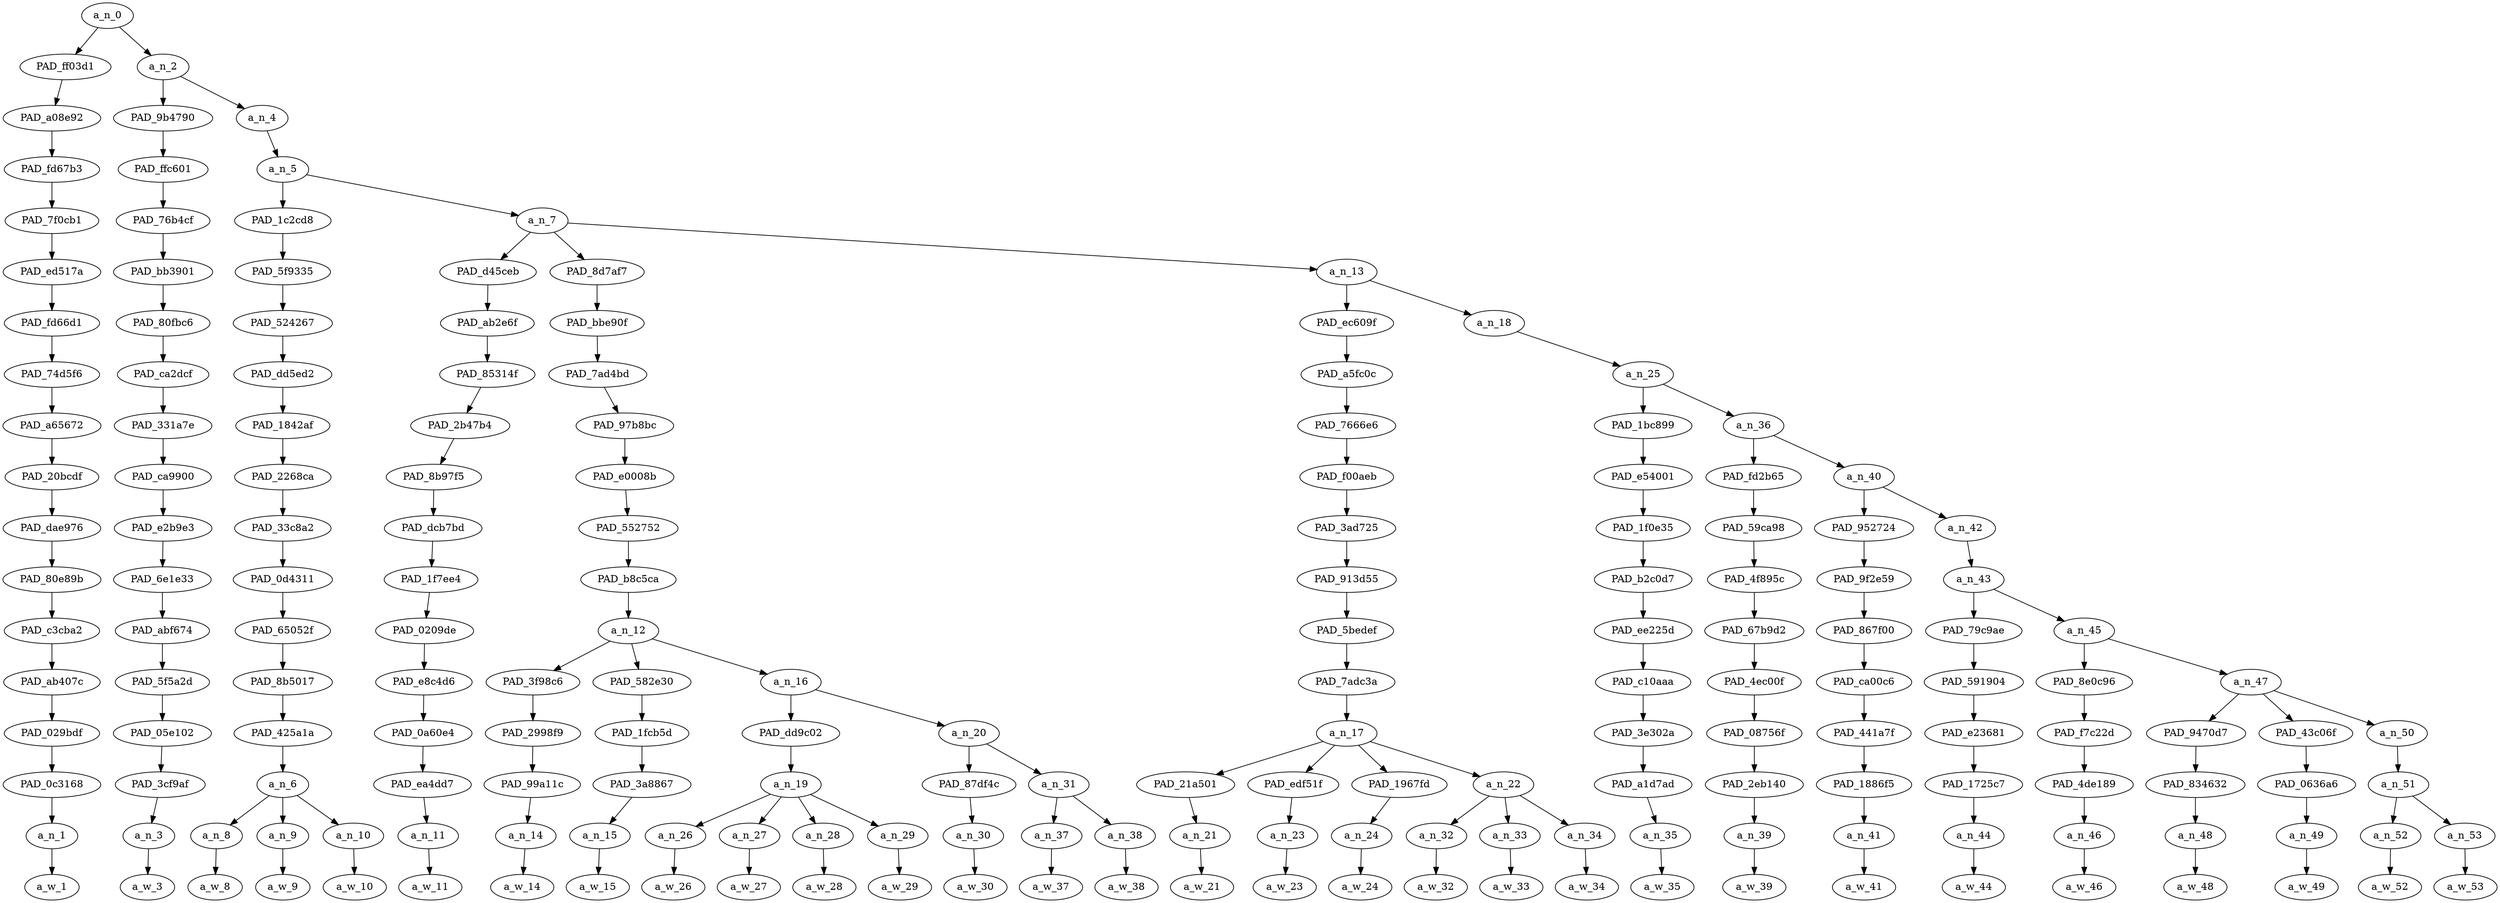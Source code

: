 strict digraph "" {
	a_n_0	[div_dir=-1,
		index=0,
		level=17,
		pos="1.9966362847222223,17!",
		text_span="[0, 1, 2, 3, 4, 5, 6, 7, 8, 9, 10, 11, 12, 13, 14, 15, 16, 17, 18, 19, 20, 21, 22, 23, 24, 25, 26, 27, 28, 29]",
		value=1.00000000];
	PAD_ff03d1	[div_dir=-1,
		index=0,
		level=16,
		pos="0.0,16!",
		text_span="[0]",
		value=0.03874907];
	a_n_0 -> PAD_ff03d1;
	a_n_2	[div_dir=1,
		index=1,
		level=16,
		pos="3.9932725694444446,16!",
		text_span="[1, 2, 3, 4, 5, 6, 7, 8, 9, 10, 11, 12, 13, 14, 15, 16, 17, 18, 19, 20, 21, 22, 23, 24, 25, 26, 27, 28, 29]",
		value=0.96124011];
	a_n_0 -> a_n_2;
	PAD_a08e92	[div_dir=-1,
		index=0,
		level=15,
		pos="0.0,15!",
		text_span="[0]",
		value=0.03874907];
	PAD_ff03d1 -> PAD_a08e92;
	PAD_fd67b3	[div_dir=-1,
		index=0,
		level=14,
		pos="0.0,14!",
		text_span="[0]",
		value=0.03874907];
	PAD_a08e92 -> PAD_fd67b3;
	PAD_7f0cb1	[div_dir=-1,
		index=0,
		level=13,
		pos="0.0,13!",
		text_span="[0]",
		value=0.03874907];
	PAD_fd67b3 -> PAD_7f0cb1;
	PAD_ed517a	[div_dir=-1,
		index=0,
		level=12,
		pos="0.0,12!",
		text_span="[0]",
		value=0.03874907];
	PAD_7f0cb1 -> PAD_ed517a;
	PAD_fd66d1	[div_dir=-1,
		index=0,
		level=11,
		pos="0.0,11!",
		text_span="[0]",
		value=0.03874907];
	PAD_ed517a -> PAD_fd66d1;
	PAD_74d5f6	[div_dir=-1,
		index=0,
		level=10,
		pos="0.0,10!",
		text_span="[0]",
		value=0.03874907];
	PAD_fd66d1 -> PAD_74d5f6;
	PAD_a65672	[div_dir=-1,
		index=0,
		level=9,
		pos="0.0,9!",
		text_span="[0]",
		value=0.03874907];
	PAD_74d5f6 -> PAD_a65672;
	PAD_20bcdf	[div_dir=-1,
		index=0,
		level=8,
		pos="0.0,8!",
		text_span="[0]",
		value=0.03874907];
	PAD_a65672 -> PAD_20bcdf;
	PAD_dae976	[div_dir=-1,
		index=0,
		level=7,
		pos="0.0,7!",
		text_span="[0]",
		value=0.03874907];
	PAD_20bcdf -> PAD_dae976;
	PAD_80e89b	[div_dir=-1,
		index=0,
		level=6,
		pos="0.0,6!",
		text_span="[0]",
		value=0.03874907];
	PAD_dae976 -> PAD_80e89b;
	PAD_c3cba2	[div_dir=-1,
		index=0,
		level=5,
		pos="0.0,5!",
		text_span="[0]",
		value=0.03874907];
	PAD_80e89b -> PAD_c3cba2;
	PAD_ab407c	[div_dir=-1,
		index=0,
		level=4,
		pos="0.0,4!",
		text_span="[0]",
		value=0.03874907];
	PAD_c3cba2 -> PAD_ab407c;
	PAD_029bdf	[div_dir=-1,
		index=0,
		level=3,
		pos="0.0,3!",
		text_span="[0]",
		value=0.03874907];
	PAD_ab407c -> PAD_029bdf;
	PAD_0c3168	[div_dir=-1,
		index=0,
		level=2,
		pos="0.0,2!",
		text_span="[0]",
		value=0.03874907];
	PAD_029bdf -> PAD_0c3168;
	a_n_1	[div_dir=-1,
		index=0,
		level=1,
		pos="0.0,1!",
		text_span="[0]",
		value=0.03874907];
	PAD_0c3168 -> a_n_1;
	a_w_1	[div_dir=0,
		index=0,
		level=0,
		pos="0,0!",
		text_span="[0]",
		value=i];
	a_n_1 -> a_w_1;
	PAD_9b4790	[div_dir=-1,
		index=1,
		level=15,
		pos="1.0,15!",
		text_span="[1]",
		value=0.02949213];
	a_n_2 -> PAD_9b4790;
	a_n_4	[div_dir=1,
		index=2,
		level=15,
		pos="6.986545138888889,15!",
		text_span="[2, 3, 4, 5, 6, 7, 8, 9, 10, 11, 12, 13, 14, 15, 16, 17, 18, 19, 20, 21, 22, 23, 24, 25, 26, 27, 28, 29]",
		value=0.93169356];
	a_n_2 -> a_n_4;
	PAD_ffc601	[div_dir=-1,
		index=1,
		level=14,
		pos="1.0,14!",
		text_span="[1]",
		value=0.02949213];
	PAD_9b4790 -> PAD_ffc601;
	PAD_76b4cf	[div_dir=-1,
		index=1,
		level=13,
		pos="1.0,13!",
		text_span="[1]",
		value=0.02949213];
	PAD_ffc601 -> PAD_76b4cf;
	PAD_bb3901	[div_dir=-1,
		index=1,
		level=12,
		pos="1.0,12!",
		text_span="[1]",
		value=0.02949213];
	PAD_76b4cf -> PAD_bb3901;
	PAD_80fbc6	[div_dir=-1,
		index=1,
		level=11,
		pos="1.0,11!",
		text_span="[1]",
		value=0.02949213];
	PAD_bb3901 -> PAD_80fbc6;
	PAD_ca2dcf	[div_dir=-1,
		index=1,
		level=10,
		pos="1.0,10!",
		text_span="[1]",
		value=0.02949213];
	PAD_80fbc6 -> PAD_ca2dcf;
	PAD_331a7e	[div_dir=-1,
		index=1,
		level=9,
		pos="1.0,9!",
		text_span="[1]",
		value=0.02949213];
	PAD_ca2dcf -> PAD_331a7e;
	PAD_ca9900	[div_dir=-1,
		index=1,
		level=8,
		pos="1.0,8!",
		text_span="[1]",
		value=0.02949213];
	PAD_331a7e -> PAD_ca9900;
	PAD_e2b9e3	[div_dir=-1,
		index=1,
		level=7,
		pos="1.0,7!",
		text_span="[1]",
		value=0.02949213];
	PAD_ca9900 -> PAD_e2b9e3;
	PAD_6e1e33	[div_dir=-1,
		index=1,
		level=6,
		pos="1.0,6!",
		text_span="[1]",
		value=0.02949213];
	PAD_e2b9e3 -> PAD_6e1e33;
	PAD_abf674	[div_dir=-1,
		index=1,
		level=5,
		pos="1.0,5!",
		text_span="[1]",
		value=0.02949213];
	PAD_6e1e33 -> PAD_abf674;
	PAD_5f5a2d	[div_dir=-1,
		index=1,
		level=4,
		pos="1.0,4!",
		text_span="[1]",
		value=0.02949213];
	PAD_abf674 -> PAD_5f5a2d;
	PAD_05e102	[div_dir=-1,
		index=1,
		level=3,
		pos="1.0,3!",
		text_span="[1]",
		value=0.02949213];
	PAD_5f5a2d -> PAD_05e102;
	PAD_3cf9af	[div_dir=-1,
		index=1,
		level=2,
		pos="1.0,2!",
		text_span="[1]",
		value=0.02949213];
	PAD_05e102 -> PAD_3cf9af;
	a_n_3	[div_dir=-1,
		index=1,
		level=1,
		pos="1.0,1!",
		text_span="[1]",
		value=0.02949213];
	PAD_3cf9af -> a_n_3;
	a_w_3	[div_dir=0,
		index=1,
		level=0,
		pos="1,0!",
		text_span="[1]",
		value=thought];
	a_n_3 -> a_w_3;
	a_n_5	[div_dir=1,
		index=2,
		level=14,
		pos="6.986545138888889,14!",
		text_span="[2, 3, 4, 5, 6, 7, 8, 9, 10, 11, 12, 13, 14, 15, 16, 17, 18, 19, 20, 21, 22, 23, 24, 25, 26, 27, 28, 29]",
		value=0.93162558];
	a_n_4 -> a_n_5;
	PAD_1c2cd8	[div_dir=1,
		index=2,
		level=13,
		pos="3.0,13!",
		text_span="[2, 3, 4]",
		value=0.16790591];
	a_n_5 -> PAD_1c2cd8;
	a_n_7	[div_dir=1,
		index=3,
		level=13,
		pos="10.973090277777779,13!",
		text_span="[5, 6, 7, 8, 9, 10, 11, 12, 13, 14, 15, 16, 17, 18, 19, 20, 21, 22, 23, 24, 25, 26, 27, 28, 29]",
		value=0.76365170];
	a_n_5 -> a_n_7;
	PAD_5f9335	[div_dir=1,
		index=2,
		level=12,
		pos="3.0,12!",
		text_span="[2, 3, 4]",
		value=0.16790591];
	PAD_1c2cd8 -> PAD_5f9335;
	PAD_524267	[div_dir=1,
		index=2,
		level=11,
		pos="3.0,11!",
		text_span="[2, 3, 4]",
		value=0.16790591];
	PAD_5f9335 -> PAD_524267;
	PAD_dd5ed2	[div_dir=1,
		index=2,
		level=10,
		pos="3.0,10!",
		text_span="[2, 3, 4]",
		value=0.16790591];
	PAD_524267 -> PAD_dd5ed2;
	PAD_1842af	[div_dir=1,
		index=2,
		level=9,
		pos="3.0,9!",
		text_span="[2, 3, 4]",
		value=0.16790591];
	PAD_dd5ed2 -> PAD_1842af;
	PAD_2268ca	[div_dir=1,
		index=2,
		level=8,
		pos="3.0,8!",
		text_span="[2, 3, 4]",
		value=0.16790591];
	PAD_1842af -> PAD_2268ca;
	PAD_33c8a2	[div_dir=1,
		index=2,
		level=7,
		pos="3.0,7!",
		text_span="[2, 3, 4]",
		value=0.16790591];
	PAD_2268ca -> PAD_33c8a2;
	PAD_0d4311	[div_dir=1,
		index=2,
		level=6,
		pos="3.0,6!",
		text_span="[2, 3, 4]",
		value=0.16790591];
	PAD_33c8a2 -> PAD_0d4311;
	PAD_65052f	[div_dir=1,
		index=2,
		level=5,
		pos="3.0,5!",
		text_span="[2, 3, 4]",
		value=0.16790591];
	PAD_0d4311 -> PAD_65052f;
	PAD_8b5017	[div_dir=1,
		index=2,
		level=4,
		pos="3.0,4!",
		text_span="[2, 3, 4]",
		value=0.16790591];
	PAD_65052f -> PAD_8b5017;
	PAD_425a1a	[div_dir=1,
		index=2,
		level=3,
		pos="3.0,3!",
		text_span="[2, 3, 4]",
		value=0.16790591];
	PAD_8b5017 -> PAD_425a1a;
	a_n_6	[div_dir=1,
		index=2,
		level=2,
		pos="3.0,2!",
		text_span="[2, 3, 4]",
		value=0.16790591];
	PAD_425a1a -> a_n_6;
	a_n_8	[div_dir=-1,
		index=2,
		level=1,
		pos="2.0,1!",
		text_span="[2]",
		value=0.02824702];
	a_n_6 -> a_n_8;
	a_n_9	[div_dir=1,
		index=3,
		level=1,
		pos="3.0,1!",
		text_span="[3]",
		value=0.07157719];
	a_n_6 -> a_n_9;
	a_n_10	[div_dir=1,
		index=4,
		level=1,
		pos="4.0,1!",
		text_span="[4]",
		value=0.06801003];
	a_n_6 -> a_n_10;
	a_w_8	[div_dir=0,
		index=2,
		level=0,
		pos="2,0!",
		text_span="[2]",
		value=the];
	a_n_8 -> a_w_8;
	a_w_9	[div_dir=0,
		index=3,
		level=0,
		pos="3,0!",
		text_span="[3]",
		value=german];
	a_n_9 -> a_w_9;
	a_w_10	[div_dir=0,
		index=4,
		level=0,
		pos="4,0!",
		text_span="[4]",
		value=refugees];
	a_n_10 -> a_w_10;
	PAD_d45ceb	[div_dir=-1,
		index=3,
		level=12,
		pos="5.0,12!",
		text_span="[5]",
		value=0.02289859];
	a_n_7 -> PAD_d45ceb;
	PAD_8d7af7	[div_dir=1,
		index=4,
		level=12,
		pos="8.041666666666666,12!",
		text_span="[6, 7, 8, 9, 10, 11, 12, 13, 14]",
		value=0.28946326];
	a_n_7 -> PAD_8d7af7;
	a_n_13	[div_dir=-1,
		index=5,
		level=12,
		pos="19.877604166666668,12!",
		text_span="[15, 16, 17, 18, 19, 20, 21, 22, 23, 24, 25, 26, 27, 28, 29]",
		value=0.45124184];
	a_n_7 -> a_n_13;
	PAD_ab2e6f	[div_dir=-1,
		index=3,
		level=11,
		pos="5.0,11!",
		text_span="[5]",
		value=0.02289859];
	PAD_d45ceb -> PAD_ab2e6f;
	PAD_85314f	[div_dir=-1,
		index=3,
		level=10,
		pos="5.0,10!",
		text_span="[5]",
		value=0.02289859];
	PAD_ab2e6f -> PAD_85314f;
	PAD_2b47b4	[div_dir=-1,
		index=3,
		level=9,
		pos="5.0,9!",
		text_span="[5]",
		value=0.02289859];
	PAD_85314f -> PAD_2b47b4;
	PAD_8b97f5	[div_dir=-1,
		index=3,
		level=8,
		pos="5.0,8!",
		text_span="[5]",
		value=0.02289859];
	PAD_2b47b4 -> PAD_8b97f5;
	PAD_dcb7bd	[div_dir=-1,
		index=3,
		level=7,
		pos="5.0,7!",
		text_span="[5]",
		value=0.02289859];
	PAD_8b97f5 -> PAD_dcb7bd;
	PAD_1f7ee4	[div_dir=-1,
		index=3,
		level=6,
		pos="5.0,6!",
		text_span="[5]",
		value=0.02289859];
	PAD_dcb7bd -> PAD_1f7ee4;
	PAD_0209de	[div_dir=-1,
		index=3,
		level=5,
		pos="5.0,5!",
		text_span="[5]",
		value=0.02289859];
	PAD_1f7ee4 -> PAD_0209de;
	PAD_e8c4d6	[div_dir=-1,
		index=3,
		level=4,
		pos="5.0,4!",
		text_span="[5]",
		value=0.02289859];
	PAD_0209de -> PAD_e8c4d6;
	PAD_0a60e4	[div_dir=-1,
		index=3,
		level=3,
		pos="5.0,3!",
		text_span="[5]",
		value=0.02289859];
	PAD_e8c4d6 -> PAD_0a60e4;
	PAD_ea4dd7	[div_dir=-1,
		index=3,
		level=2,
		pos="5.0,2!",
		text_span="[5]",
		value=0.02289859];
	PAD_0a60e4 -> PAD_ea4dd7;
	a_n_11	[div_dir=-1,
		index=5,
		level=1,
		pos="5.0,1!",
		text_span="[5]",
		value=0.02289859];
	PAD_ea4dd7 -> a_n_11;
	a_w_11	[div_dir=0,
		index=5,
		level=0,
		pos="5,0!",
		text_span="[5]",
		value=were];
	a_n_11 -> a_w_11;
	PAD_bbe90f	[div_dir=1,
		index=4,
		level=11,
		pos="8.041666666666666,11!",
		text_span="[6, 7, 8, 9, 10, 11, 12, 13, 14]",
		value=0.28946326];
	PAD_8d7af7 -> PAD_bbe90f;
	PAD_7ad4bd	[div_dir=1,
		index=4,
		level=10,
		pos="8.041666666666666,10!",
		text_span="[6, 7, 8, 9, 10, 11, 12, 13, 14]",
		value=0.28946326];
	PAD_bbe90f -> PAD_7ad4bd;
	PAD_97b8bc	[div_dir=1,
		index=4,
		level=9,
		pos="8.041666666666666,9!",
		text_span="[6, 7, 8, 9, 10, 11, 12, 13, 14]",
		value=0.28946326];
	PAD_7ad4bd -> PAD_97b8bc;
	PAD_e0008b	[div_dir=1,
		index=4,
		level=8,
		pos="8.041666666666666,8!",
		text_span="[6, 7, 8, 9, 10, 11, 12, 13, 14]",
		value=0.28946326];
	PAD_97b8bc -> PAD_e0008b;
	PAD_552752	[div_dir=1,
		index=4,
		level=7,
		pos="8.041666666666666,7!",
		text_span="[6, 7, 8, 9, 10, 11, 12, 13, 14]",
		value=0.28946326];
	PAD_e0008b -> PAD_552752;
	PAD_b8c5ca	[div_dir=1,
		index=4,
		level=6,
		pos="8.041666666666666,6!",
		text_span="[6, 7, 8, 9, 10, 11, 12, 13, 14]",
		value=0.28946326];
	PAD_552752 -> PAD_b8c5ca;
	a_n_12	[div_dir=1,
		index=4,
		level=5,
		pos="8.041666666666666,5!",
		text_span="[6, 7, 8, 9, 10, 11, 12, 13, 14]",
		value=0.28946326];
	PAD_b8c5ca -> a_n_12;
	PAD_3f98c6	[div_dir=1,
		index=4,
		level=4,
		pos="6.0,4!",
		text_span="[6]",
		value=0.02293323];
	a_n_12 -> PAD_3f98c6;
	PAD_582e30	[div_dir=-1,
		index=5,
		level=4,
		pos="7.0,4!",
		text_span="[7]",
		value=0.01813162];
	a_n_12 -> PAD_582e30;
	a_n_16	[div_dir=1,
		index=6,
		level=4,
		pos="11.125,4!",
		text_span="[8, 9, 10, 11, 12, 13, 14]",
		value=0.24822152];
	a_n_12 -> a_n_16;
	PAD_2998f9	[div_dir=1,
		index=4,
		level=3,
		pos="6.0,3!",
		text_span="[6]",
		value=0.02293323];
	PAD_3f98c6 -> PAD_2998f9;
	PAD_99a11c	[div_dir=1,
		index=4,
		level=2,
		pos="6.0,2!",
		text_span="[6]",
		value=0.02293323];
	PAD_2998f9 -> PAD_99a11c;
	a_n_14	[div_dir=1,
		index=6,
		level=1,
		pos="6.0,1!",
		text_span="[6]",
		value=0.02293323];
	PAD_99a11c -> a_n_14;
	a_w_14	[div_dir=0,
		index=6,
		level=0,
		pos="6,0!",
		text_span="[6]",
		value=because];
	a_n_14 -> a_w_14;
	PAD_1fcb5d	[div_dir=-1,
		index=5,
		level=3,
		pos="7.0,3!",
		text_span="[7]",
		value=0.01813162];
	PAD_582e30 -> PAD_1fcb5d;
	PAD_3a8867	[div_dir=-1,
		index=5,
		level=2,
		pos="7.0,2!",
		text_span="[7]",
		value=0.01813162];
	PAD_1fcb5d -> PAD_3a8867;
	a_n_15	[div_dir=-1,
		index=7,
		level=1,
		pos="7.0,1!",
		text_span="[7]",
		value=0.01813162];
	PAD_3a8867 -> a_n_15;
	a_w_15	[div_dir=0,
		index=7,
		level=0,
		pos="7,0!",
		text_span="[7]",
		value=of];
	a_n_15 -> a_w_15;
	PAD_dd9c02	[div_dir=1,
		index=6,
		level=3,
		pos="9.5,3!",
		text_span="[8, 9, 10, 11]",
		value=0.15367992];
	a_n_16 -> PAD_dd9c02;
	a_n_20	[div_dir=1,
		index=7,
		level=3,
		pos="12.75,3!",
		text_span="[12, 13, 14]",
		value=0.09431561];
	a_n_16 -> a_n_20;
	a_n_19	[div_dir=1,
		index=6,
		level=2,
		pos="9.5,2!",
		text_span="[8, 9, 10, 11]",
		value=0.15367992];
	PAD_dd9c02 -> a_n_19;
	a_n_26	[div_dir=1,
		index=8,
		level=1,
		pos="8.0,1!",
		text_span="[8]",
		value=0.02342783];
	a_n_19 -> a_n_26;
	a_n_27	[div_dir=-1,
		index=9,
		level=1,
		pos="9.0,1!",
		text_span="[9]",
		value=0.02584598];
	a_n_19 -> a_n_27;
	a_n_28	[div_dir=1,
		index=10,
		level=1,
		pos="10.0,1!",
		text_span="[10]",
		value=0.05244268];
	a_n_19 -> a_n_28;
	a_n_29	[div_dir=1,
		index=11,
		level=1,
		pos="11.0,1!",
		text_span="[11]",
		value=0.05178195];
	a_n_19 -> a_n_29;
	a_w_26	[div_dir=0,
		index=8,
		level=0,
		pos="8,0!",
		text_span="[8]",
		value=yet];
	a_n_26 -> a_w_26;
	a_w_27	[div_dir=0,
		index=9,
		level=0,
		pos="9,0!",
		text_span="[9]",
		value=another];
	a_n_27 -> a_w_27;
	a_w_28	[div_dir=0,
		index=10,
		level=0,
		pos="10,0!",
		text_span="[10]",
		value=french];
	a_n_28 -> a_w_28;
	a_w_29	[div_dir=0,
		index=11,
		level=0,
		pos="11,0!",
		text_span="[11]",
		value=invasion];
	a_n_29 -> a_w_29;
	PAD_87df4c	[div_dir=-1,
		index=7,
		level=2,
		pos="12.0,2!",
		text_span="[12]",
		value=0.02285676];
	a_n_20 -> PAD_87df4c;
	a_n_31	[div_dir=1,
		index=8,
		level=2,
		pos="13.5,2!",
		text_span="[13, 14]",
		value=0.07132351];
	a_n_20 -> a_n_31;
	a_n_30	[div_dir=-1,
		index=12,
		level=1,
		pos="12.0,1!",
		text_span="[12]",
		value=0.02285676];
	PAD_87df4c -> a_n_30;
	a_w_30	[div_dir=0,
		index=12,
		level=0,
		pos="12,0!",
		text_span="[12]",
		value=of1];
	a_n_30 -> a_w_30;
	a_n_37	[div_dir=1,
		index=13,
		level=1,
		pos="13.0,1!",
		text_span="[13]",
		value=0.03041157];
	a_n_31 -> a_n_37;
	a_n_38	[div_dir=1,
		index=14,
		level=1,
		pos="14.0,1!",
		text_span="[14]",
		value=0.04066368];
	a_n_31 -> a_n_38;
	a_w_37	[div_dir=0,
		index=13,
		level=0,
		pos="13,0!",
		text_span="[13]",
		value=their];
	a_n_37 -> a_w_37;
	a_w_38	[div_dir=0,
		index=14,
		level=0,
		pos="14,0!",
		text_span="[14]",
		value=homeland];
	a_n_38 -> a_w_38;
	PAD_ec609f	[div_dir=1,
		index=5,
		level=11,
		pos="17.75,11!",
		text_span="[15, 16, 17, 18, 19, 20]",
		value=0.17939684];
	a_n_13 -> PAD_ec609f;
	a_n_18	[div_dir=-1,
		index=6,
		level=11,
		pos="22.005208333333336,11!",
		text_span="[21, 22, 23, 24, 25, 26, 27, 28, 29]",
		value=0.27177536];
	a_n_13 -> a_n_18;
	PAD_a5fc0c	[div_dir=1,
		index=5,
		level=10,
		pos="17.75,10!",
		text_span="[15, 16, 17, 18, 19, 20]",
		value=0.17939684];
	PAD_ec609f -> PAD_a5fc0c;
	PAD_7666e6	[div_dir=1,
		index=5,
		level=9,
		pos="17.75,9!",
		text_span="[15, 16, 17, 18, 19, 20]",
		value=0.17939684];
	PAD_a5fc0c -> PAD_7666e6;
	PAD_f00aeb	[div_dir=1,
		index=5,
		level=8,
		pos="17.75,8!",
		text_span="[15, 16, 17, 18, 19, 20]",
		value=0.17939684];
	PAD_7666e6 -> PAD_f00aeb;
	PAD_3ad725	[div_dir=1,
		index=5,
		level=7,
		pos="17.75,7!",
		text_span="[15, 16, 17, 18, 19, 20]",
		value=0.17939684];
	PAD_f00aeb -> PAD_3ad725;
	PAD_913d55	[div_dir=1,
		index=5,
		level=6,
		pos="17.75,6!",
		text_span="[15, 16, 17, 18, 19, 20]",
		value=0.17939684];
	PAD_3ad725 -> PAD_913d55;
	PAD_5bedef	[div_dir=1,
		index=5,
		level=5,
		pos="17.75,5!",
		text_span="[15, 16, 17, 18, 19, 20]",
		value=0.17939684];
	PAD_913d55 -> PAD_5bedef;
	PAD_7adc3a	[div_dir=1,
		index=7,
		level=4,
		pos="17.75,4!",
		text_span="[15, 16, 17, 18, 19, 20]",
		value=0.17939684];
	PAD_5bedef -> PAD_7adc3a;
	a_n_17	[div_dir=1,
		index=8,
		level=3,
		pos="17.75,3!",
		text_span="[15, 16, 17, 18, 19, 20]",
		value=0.17939684];
	PAD_7adc3a -> a_n_17;
	PAD_21a501	[div_dir=1,
		index=9,
		level=2,
		pos="15.0,2!",
		text_span="[15]",
		value=0.02327529];
	a_n_17 -> PAD_21a501;
	PAD_edf51f	[div_dir=1,
		index=11,
		level=2,
		pos="19.0,2!",
		text_span="[19]",
		value=0.03632729];
	a_n_17 -> PAD_edf51f;
	PAD_1967fd	[div_dir=-1,
		index=12,
		level=2,
		pos="20.0,2!",
		text_span="[20]",
		value=0.04008500];
	a_n_17 -> PAD_1967fd;
	a_n_22	[div_dir=1,
		index=10,
		level=2,
		pos="17.0,2!",
		text_span="[16, 17, 18]",
		value=0.07967751];
	a_n_17 -> a_n_22;
	a_n_21	[div_dir=1,
		index=15,
		level=1,
		pos="15.0,1!",
		text_span="[15]",
		value=0.02327529];
	PAD_21a501 -> a_n_21;
	a_w_21	[div_dir=0,
		index=15,
		level=0,
		pos="15,0!",
		text_span="[15]",
		value=the1];
	a_n_21 -> a_w_21;
	a_n_23	[div_dir=1,
		index=19,
		level=1,
		pos="19.0,1!",
		text_span="[19]",
		value=0.03632729];
	PAD_edf51f -> a_n_23;
	a_w_23	[div_dir=0,
		index=19,
		level=0,
		pos="19,0!",
		text_span="[19]",
		value=historical];
	a_n_23 -> a_w_23;
	a_n_24	[div_dir=-1,
		index=20,
		level=1,
		pos="20.0,1!",
		text_span="[20]",
		value=0.04008500];
	PAD_1967fd -> a_n_24;
	a_w_24	[div_dir=0,
		index=20,
		level=0,
		pos="20,0!",
		text_span="[20]",
		value=scenario];
	a_n_24 -> a_w_24;
	a_n_32	[div_dir=-1,
		index=16,
		level=1,
		pos="16.0,1!",
		text_span="[16]",
		value=0.02930477];
	a_n_22 -> a_n_32;
	a_n_33	[div_dir=1,
		index=17,
		level=1,
		pos="17.0,1!",
		text_span="[17]",
		value=0.02101138];
	a_n_22 -> a_n_33;
	a_n_34	[div_dir=1,
		index=18,
		level=1,
		pos="18.0,1!",
		text_span="[18]",
		value=0.02935746];
	a_n_22 -> a_n_34;
	a_w_32	[div_dir=0,
		index=16,
		level=0,
		pos="16,0!",
		text_span="[16]",
		value=vastly];
	a_n_32 -> a_w_32;
	a_w_33	[div_dir=0,
		index=17,
		level=0,
		pos="17,0!",
		text_span="[17]",
		value=more];
	a_n_33 -> a_w_33;
	a_w_34	[div_dir=0,
		index=18,
		level=0,
		pos="18,0!",
		text_span="[18]",
		value=common];
	a_n_34 -> a_w_34;
	a_n_25	[div_dir=-1,
		index=6,
		level=10,
		pos="22.005208333333336,10!",
		text_span="[21, 22, 23, 24, 25, 26, 27, 28, 29]",
		value=0.27166195];
	a_n_18 -> a_n_25;
	PAD_1bc899	[div_dir=-1,
		index=6,
		level=9,
		pos="21.0,9!",
		text_span="[21]",
		value=0.03193683];
	a_n_25 -> PAD_1bc899;
	a_n_36	[div_dir=-1,
		index=7,
		level=9,
		pos="23.010416666666668,9!",
		text_span="[22, 23, 24, 25, 26, 27, 28, 29]",
		value=0.23961172];
	a_n_25 -> a_n_36;
	PAD_e54001	[div_dir=-1,
		index=6,
		level=8,
		pos="21.0,8!",
		text_span="[21]",
		value=0.03193683];
	PAD_1bc899 -> PAD_e54001;
	PAD_1f0e35	[div_dir=-1,
		index=6,
		level=7,
		pos="21.0,7!",
		text_span="[21]",
		value=0.03193683];
	PAD_e54001 -> PAD_1f0e35;
	PAD_b2c0d7	[div_dir=-1,
		index=6,
		level=6,
		pos="21.0,6!",
		text_span="[21]",
		value=0.03193683];
	PAD_1f0e35 -> PAD_b2c0d7;
	PAD_ee225d	[div_dir=-1,
		index=6,
		level=5,
		pos="21.0,5!",
		text_span="[21]",
		value=0.03193683];
	PAD_b2c0d7 -> PAD_ee225d;
	PAD_c10aaa	[div_dir=-1,
		index=8,
		level=4,
		pos="21.0,4!",
		text_span="[21]",
		value=0.03193683];
	PAD_ee225d -> PAD_c10aaa;
	PAD_3e302a	[div_dir=-1,
		index=9,
		level=3,
		pos="21.0,3!",
		text_span="[21]",
		value=0.03193683];
	PAD_c10aaa -> PAD_3e302a;
	PAD_a1d7ad	[div_dir=-1,
		index=13,
		level=2,
		pos="21.0,2!",
		text_span="[21]",
		value=0.03193683];
	PAD_3e302a -> PAD_a1d7ad;
	a_n_35	[div_dir=-1,
		index=21,
		level=1,
		pos="21.0,1!",
		text_span="[21]",
		value=0.03193683];
	PAD_a1d7ad -> a_n_35;
	a_w_35	[div_dir=0,
		index=21,
		level=0,
		pos="21,0!",
		text_span="[21]",
		value=i1];
	a_n_35 -> a_w_35;
	PAD_fd2b65	[div_dir=1,
		index=7,
		level=8,
		pos="22.0,8!",
		text_span="[22]",
		value=0.02905993];
	a_n_36 -> PAD_fd2b65;
	a_n_40	[div_dir=-1,
		index=8,
		level=8,
		pos="24.020833333333336,8!",
		text_span="[23, 24, 25, 26, 27, 28, 29]",
		value=0.21048517];
	a_n_36 -> a_n_40;
	PAD_59ca98	[div_dir=1,
		index=7,
		level=7,
		pos="22.0,7!",
		text_span="[22]",
		value=0.02905993];
	PAD_fd2b65 -> PAD_59ca98;
	PAD_4f895c	[div_dir=1,
		index=7,
		level=6,
		pos="22.0,6!",
		text_span="[22]",
		value=0.02905993];
	PAD_59ca98 -> PAD_4f895c;
	PAD_67b9d2	[div_dir=1,
		index=7,
		level=5,
		pos="22.0,5!",
		text_span="[22]",
		value=0.02905993];
	PAD_4f895c -> PAD_67b9d2;
	PAD_4ec00f	[div_dir=1,
		index=9,
		level=4,
		pos="22.0,4!",
		text_span="[22]",
		value=0.02905993];
	PAD_67b9d2 -> PAD_4ec00f;
	PAD_08756f	[div_dir=1,
		index=10,
		level=3,
		pos="22.0,3!",
		text_span="[22]",
		value=0.02905993];
	PAD_4ec00f -> PAD_08756f;
	PAD_2eb140	[div_dir=1,
		index=14,
		level=2,
		pos="22.0,2!",
		text_span="[22]",
		value=0.02905993];
	PAD_08756f -> PAD_2eb140;
	a_n_39	[div_dir=1,
		index=22,
		level=1,
		pos="22.0,1!",
		text_span="[22]",
		value=0.02905993];
	PAD_2eb140 -> a_n_39;
	a_w_39	[div_dir=0,
		index=22,
		level=0,
		pos="22,0!",
		text_span="[22]",
		value=may];
	a_n_39 -> a_w_39;
	PAD_952724	[div_dir=-1,
		index=8,
		level=7,
		pos="23.0,7!",
		text_span="[23]",
		value=0.02571505];
	a_n_40 -> PAD_952724;
	a_n_42	[div_dir=-1,
		index=9,
		level=7,
		pos="25.041666666666668,7!",
		text_span="[24, 25, 26, 27, 28, 29]",
		value=0.18465565];
	a_n_40 -> a_n_42;
	PAD_9f2e59	[div_dir=-1,
		index=8,
		level=6,
		pos="23.0,6!",
		text_span="[23]",
		value=0.02571505];
	PAD_952724 -> PAD_9f2e59;
	PAD_867f00	[div_dir=-1,
		index=8,
		level=5,
		pos="23.0,5!",
		text_span="[23]",
		value=0.02571505];
	PAD_9f2e59 -> PAD_867f00;
	PAD_ca00c6	[div_dir=-1,
		index=10,
		level=4,
		pos="23.0,4!",
		text_span="[23]",
		value=0.02571505];
	PAD_867f00 -> PAD_ca00c6;
	PAD_441a7f	[div_dir=-1,
		index=11,
		level=3,
		pos="23.0,3!",
		text_span="[23]",
		value=0.02571505];
	PAD_ca00c6 -> PAD_441a7f;
	PAD_1886f5	[div_dir=-1,
		index=15,
		level=2,
		pos="23.0,2!",
		text_span="[23]",
		value=0.02571505];
	PAD_441a7f -> PAD_1886f5;
	a_n_41	[div_dir=-1,
		index=23,
		level=1,
		pos="23.0,1!",
		text_span="[23]",
		value=0.02571505];
	PAD_1886f5 -> a_n_41;
	a_w_41	[div_dir=0,
		index=23,
		level=0,
		pos="23,0!",
		text_span="[23]",
		value=have];
	a_n_41 -> a_w_41;
	a_n_43	[div_dir=-1,
		index=9,
		level=6,
		pos="25.041666666666668,6!",
		text_span="[24, 25, 26, 27, 28, 29]",
		value=0.18456724];
	a_n_42 -> a_n_43;
	PAD_79c9ae	[div_dir=-1,
		index=9,
		level=5,
		pos="24.0,5!",
		text_span="[24]",
		value=0.01782810];
	a_n_43 -> PAD_79c9ae;
	a_n_45	[div_dir=-1,
		index=10,
		level=5,
		pos="26.083333333333336,5!",
		text_span="[25, 26, 27, 28, 29]",
		value=0.16665073];
	a_n_43 -> a_n_45;
	PAD_591904	[div_dir=-1,
		index=11,
		level=4,
		pos="24.0,4!",
		text_span="[24]",
		value=0.01782810];
	PAD_79c9ae -> PAD_591904;
	PAD_e23681	[div_dir=-1,
		index=12,
		level=3,
		pos="24.0,3!",
		text_span="[24]",
		value=0.01782810];
	PAD_591904 -> PAD_e23681;
	PAD_1725c7	[div_dir=-1,
		index=16,
		level=2,
		pos="24.0,2!",
		text_span="[24]",
		value=0.01782810];
	PAD_e23681 -> PAD_1725c7;
	a_n_44	[div_dir=-1,
		index=24,
		level=1,
		pos="24.0,1!",
		text_span="[24]",
		value=0.01782810];
	PAD_1725c7 -> a_n_44;
	a_w_44	[div_dir=0,
		index=24,
		level=0,
		pos="24,0!",
		text_span="[24]",
		value=to];
	a_n_44 -> a_w_44;
	PAD_8e0c96	[div_dir=-1,
		index=12,
		level=4,
		pos="25.0,4!",
		text_span="[25]",
		value=0.03205043];
	a_n_45 -> PAD_8e0c96;
	a_n_47	[div_dir=-1,
		index=13,
		level=4,
		pos="27.166666666666668,4!",
		text_span="[26, 27, 28, 29]",
		value=0.13451319];
	a_n_45 -> a_n_47;
	PAD_f7c22d	[div_dir=-1,
		index=13,
		level=3,
		pos="25.0,3!",
		text_span="[25]",
		value=0.03205043];
	PAD_8e0c96 -> PAD_f7c22d;
	PAD_4de189	[div_dir=-1,
		index=17,
		level=2,
		pos="25.0,2!",
		text_span="[25]",
		value=0.03205043];
	PAD_f7c22d -> PAD_4de189;
	a_n_46	[div_dir=-1,
		index=25,
		level=1,
		pos="25.0,1!",
		text_span="[25]",
		value=0.03205043];
	PAD_4de189 -> a_n_46;
	a_w_46	[div_dir=0,
		index=25,
		level=0,
		pos="25,0!",
		text_span="[25]",
		value=check];
	a_n_46 -> a_w_46;
	PAD_9470d7	[div_dir=-1,
		index=14,
		level=3,
		pos="26.0,3!",
		text_span="[26]",
		value=0.02320787];
	a_n_47 -> PAD_9470d7;
	PAD_43c06f	[div_dir=-1,
		index=15,
		level=3,
		pos="27.0,3!",
		text_span="[27]",
		value=0.03797648];
	a_n_47 -> PAD_43c06f;
	a_n_50	[div_dir=1,
		index=16,
		level=3,
		pos="28.5,3!",
		text_span="[28, 29]",
		value=0.07328628];
	a_n_47 -> a_n_50;
	PAD_834632	[div_dir=-1,
		index=18,
		level=2,
		pos="26.0,2!",
		text_span="[26]",
		value=0.02320787];
	PAD_9470d7 -> PAD_834632;
	a_n_48	[div_dir=-1,
		index=26,
		level=1,
		pos="26.0,1!",
		text_span="[26]",
		value=0.02320787];
	PAD_834632 -> a_n_48;
	a_w_48	[div_dir=0,
		index=26,
		level=0,
		pos="26,0!",
		text_span="[26]",
		value=the2];
	a_n_48 -> a_w_48;
	PAD_0636a6	[div_dir=-1,
		index=19,
		level=2,
		pos="27.0,2!",
		text_span="[27]",
		value=0.03797648];
	PAD_43c06f -> PAD_0636a6;
	a_n_49	[div_dir=-1,
		index=27,
		level=1,
		pos="27.0,1!",
		text_span="[27]",
		value=0.03797648];
	PAD_0636a6 -> a_n_49;
	a_w_49	[div_dir=0,
		index=27,
		level=0,
		pos="27,0!",
		text_span="[27]",
		value=news];
	a_n_49 -> a_w_49;
	a_n_51	[div_dir=1,
		index=20,
		level=2,
		pos="28.5,2!",
		text_span="[28, 29]",
		value=0.07327873];
	a_n_50 -> a_n_51;
	a_n_52	[div_dir=1,
		index=28,
		level=1,
		pos="28.0,1!",
		text_span="[28]",
		value=0.02737939];
	a_n_51 -> a_n_52;
	a_n_53	[div_dir=1,
		index=29,
		level=1,
		pos="29.0,1!",
		text_span="[29]",
		value=0.04589178];
	a_n_51 -> a_n_53;
	a_w_52	[div_dir=0,
		index=28,
		level=0,
		pos="28,0!",
		text_span="[28]",
		value=to1];
	a_n_52 -> a_w_52;
	a_w_53	[div_dir=0,
		index=29,
		level=0,
		pos="29,0!",
		text_span="[29]",
		value=confirm];
	a_n_53 -> a_w_53;
}
